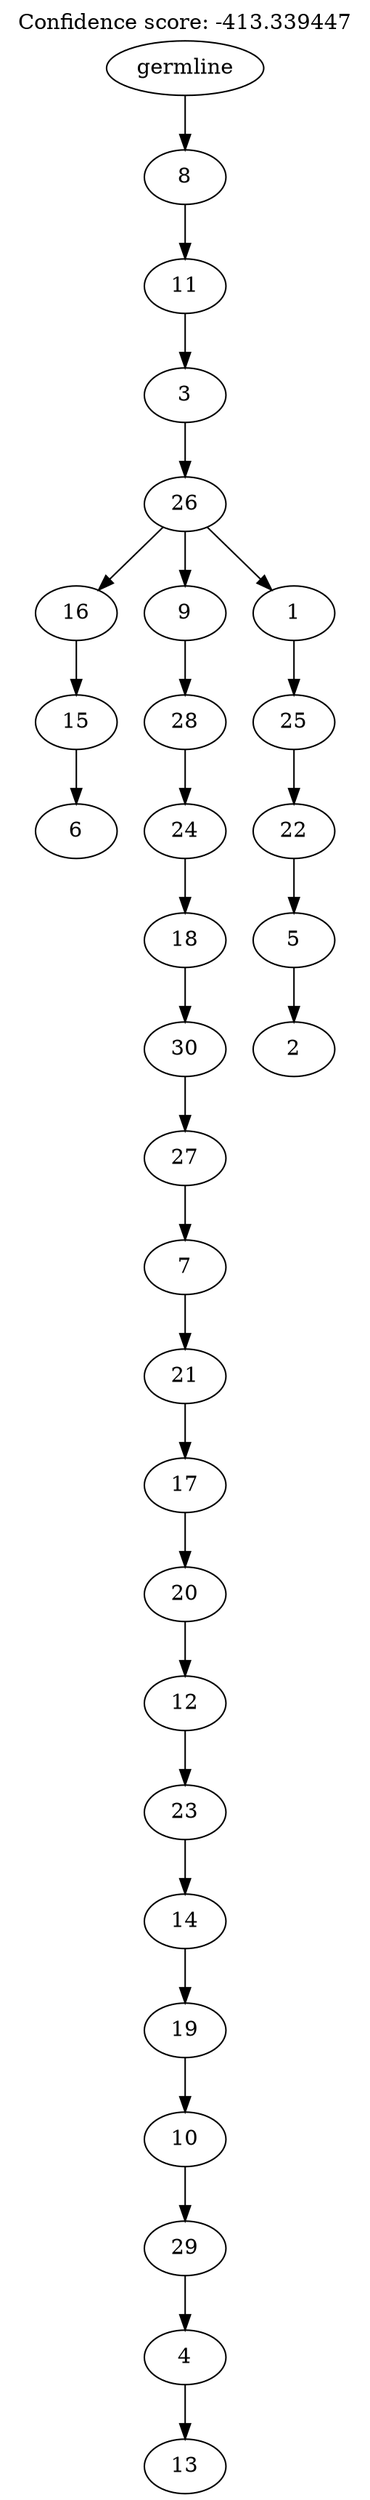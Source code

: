 digraph g {
	"29" -> "30";
	"30" [label="6"];
	"28" -> "29";
	"29" [label="15"];
	"26" -> "27";
	"27" [label="13"];
	"25" -> "26";
	"26" [label="4"];
	"24" -> "25";
	"25" [label="29"];
	"23" -> "24";
	"24" [label="10"];
	"22" -> "23";
	"23" [label="19"];
	"21" -> "22";
	"22" [label="14"];
	"20" -> "21";
	"21" [label="23"];
	"19" -> "20";
	"20" [label="12"];
	"18" -> "19";
	"19" [label="20"];
	"17" -> "18";
	"18" [label="17"];
	"16" -> "17";
	"17" [label="21"];
	"15" -> "16";
	"16" [label="7"];
	"14" -> "15";
	"15" [label="27"];
	"13" -> "14";
	"14" [label="30"];
	"12" -> "13";
	"13" [label="18"];
	"11" -> "12";
	"12" [label="24"];
	"10" -> "11";
	"11" [label="28"];
	"8" -> "9";
	"9" [label="2"];
	"7" -> "8";
	"8" [label="5"];
	"6" -> "7";
	"7" [label="22"];
	"5" -> "6";
	"6" [label="25"];
	"4" -> "5";
	"5" [label="1"];
	"4" -> "10";
	"10" [label="9"];
	"4" -> "28";
	"28" [label="16"];
	"3" -> "4";
	"4" [label="26"];
	"2" -> "3";
	"3" [label="3"];
	"1" -> "2";
	"2" [label="11"];
	"0" -> "1";
	"1" [label="8"];
	"0" [label="germline"];
	labelloc="t";
	label="Confidence score: -413.339447";
}
